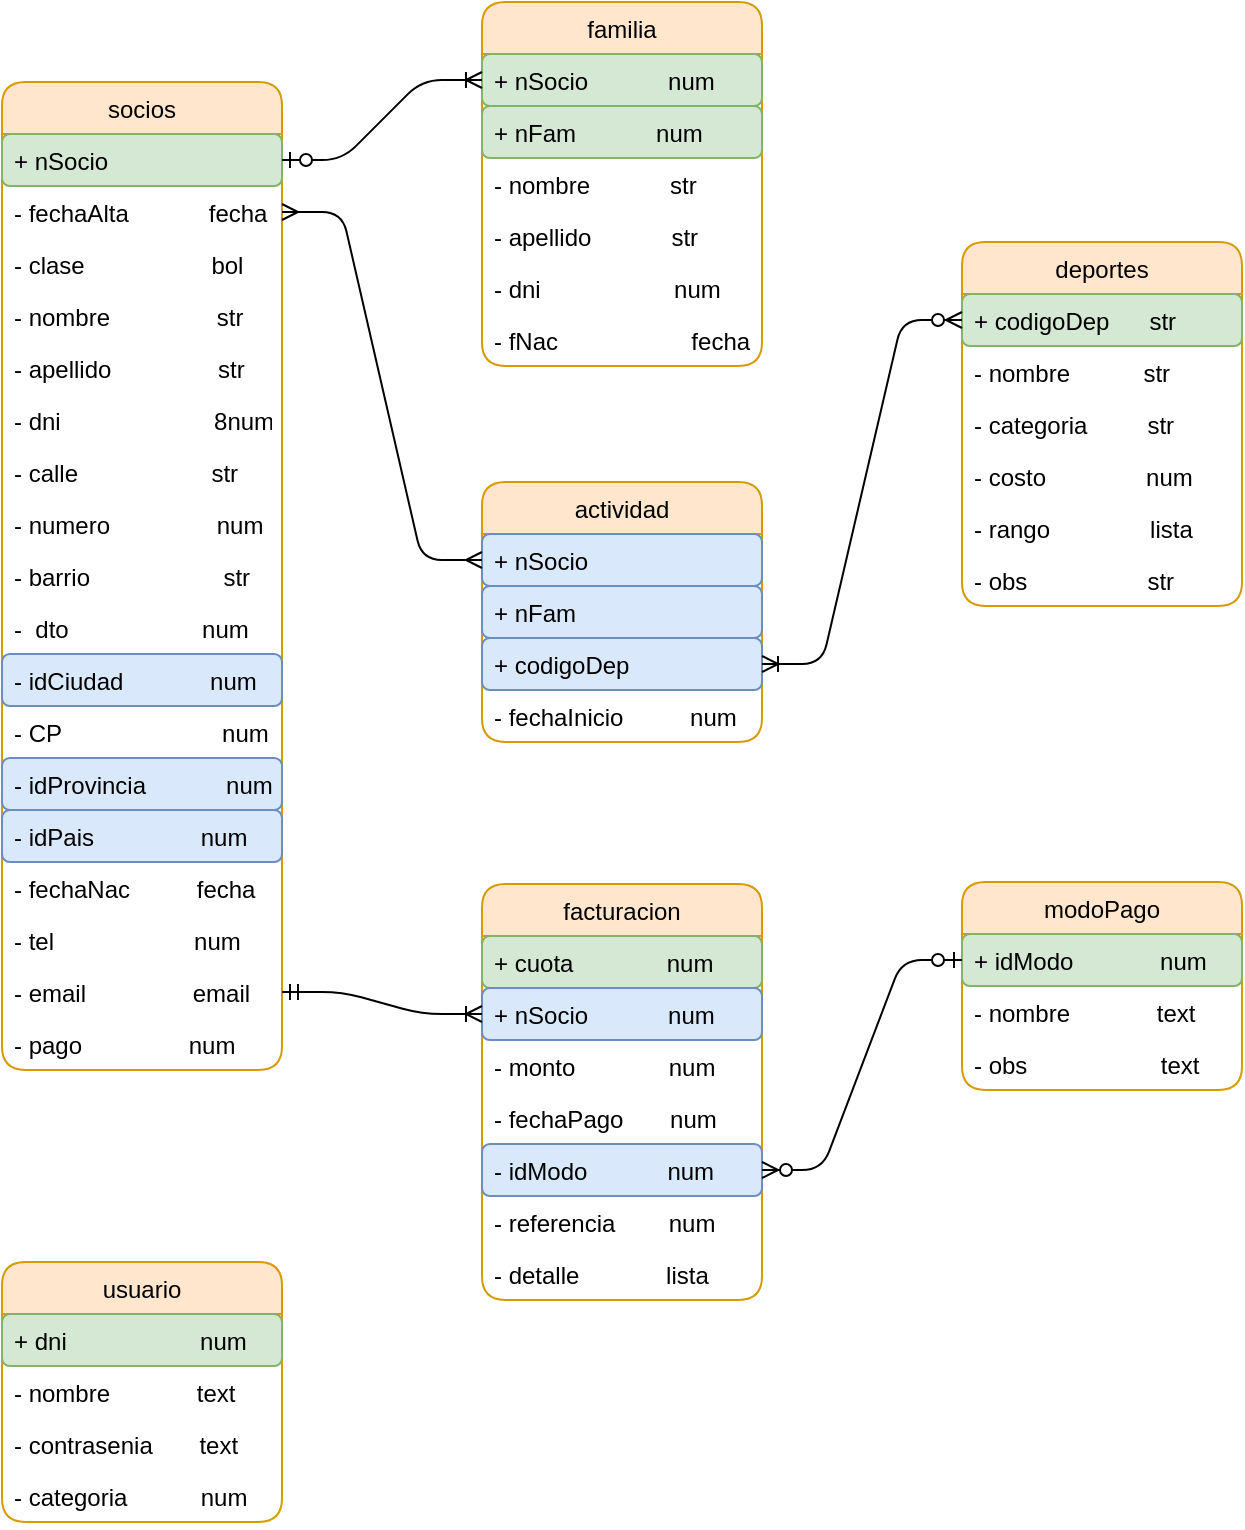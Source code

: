 <mxfile version="20.3.0" type="device"><diagram id="7b1Hf-5LF95ueHn4aInv" name="Página-1"><mxGraphModel dx="1038" dy="649" grid="1" gridSize="10" guides="1" tooltips="1" connect="1" arrows="1" fold="1" page="1" pageScale="1" pageWidth="827" pageHeight="1169" math="0" shadow="0"><root><mxCell id="0"/><mxCell id="1" parent="0"/><mxCell id="pKpTCOJmWq7OsQV2nvjv-1" value="socios" style="swimlane;fontStyle=0;childLayout=stackLayout;horizontal=1;startSize=26;fillColor=#ffe6cc;horizontalStack=0;resizeParent=1;resizeParentMax=0;resizeLast=0;collapsible=1;marginBottom=0;strokeColor=#d79b00;rounded=1;" parent="1" vertex="1"><mxGeometry x="40" y="80" width="140" height="494" as="geometry"/></mxCell><mxCell id="pKpTCOJmWq7OsQV2nvjv-2" value="+ nSocio" style="text;strokeColor=#82b366;fillColor=#d5e8d4;align=left;verticalAlign=top;spacingLeft=4;spacingRight=4;overflow=hidden;rotatable=0;points=[[0,0.5],[1,0.5]];portConstraint=eastwest;rounded=1;" parent="pKpTCOJmWq7OsQV2nvjv-1" vertex="1"><mxGeometry y="26" width="140" height="26" as="geometry"/></mxCell><mxCell id="pKpTCOJmWq7OsQV2nvjv-21" value="- fechaAlta            fecha" style="text;strokeColor=none;fillColor=none;align=left;verticalAlign=top;spacingLeft=4;spacingRight=4;overflow=hidden;rotatable=0;points=[[0,0.5],[1,0.5]];portConstraint=eastwest;rounded=1;" parent="pKpTCOJmWq7OsQV2nvjv-1" vertex="1"><mxGeometry y="52" width="140" height="26" as="geometry"/></mxCell><mxCell id="pKpTCOJmWq7OsQV2nvjv-24" value="- clase                   bol" style="text;strokeColor=none;fillColor=none;align=left;verticalAlign=top;spacingLeft=4;spacingRight=4;overflow=hidden;rotatable=0;points=[[0,0.5],[1,0.5]];portConstraint=eastwest;rounded=1;" parent="pKpTCOJmWq7OsQV2nvjv-1" vertex="1"><mxGeometry y="78" width="140" height="26" as="geometry"/></mxCell><mxCell id="pKpTCOJmWq7OsQV2nvjv-4" value="- nombre                str" style="text;strokeColor=none;fillColor=none;align=left;verticalAlign=top;spacingLeft=4;spacingRight=4;overflow=hidden;rotatable=0;points=[[0,0.5],[1,0.5]];portConstraint=eastwest;rounded=1;" parent="pKpTCOJmWq7OsQV2nvjv-1" vertex="1"><mxGeometry y="104" width="140" height="26" as="geometry"/></mxCell><mxCell id="pKpTCOJmWq7OsQV2nvjv-3" value="- apellido                str" style="text;strokeColor=none;fillColor=none;align=left;verticalAlign=top;spacingLeft=4;spacingRight=4;overflow=hidden;rotatable=0;points=[[0,0.5],[1,0.5]];portConstraint=eastwest;rounded=1;" parent="pKpTCOJmWq7OsQV2nvjv-1" vertex="1"><mxGeometry y="130" width="140" height="26" as="geometry"/></mxCell><mxCell id="pKpTCOJmWq7OsQV2nvjv-11" value="- dni                       8numdddddddddddddddddddddddddddddddddddddddddddddddddddwwwwwwwwwwwwwwwaaaaaaaaaaaaaaaaaaaaaaaaaaaaaaaaaaaaaaaaaaaaaaaaaaaaaaaaaaaaaaaaaaaaaaaaaaaaaaaaaaaa" style="text;strokeColor=none;fillColor=none;align=left;verticalAlign=top;spacingLeft=4;spacingRight=4;overflow=hidden;rotatable=0;points=[[0,0.5],[1,0.5]];portConstraint=eastwest;rounded=1;" parent="pKpTCOJmWq7OsQV2nvjv-1" vertex="1"><mxGeometry y="156" width="140" height="26" as="geometry"/></mxCell><mxCell id="pKpTCOJmWq7OsQV2nvjv-12" value="- calle                    str" style="text;strokeColor=none;fillColor=none;align=left;verticalAlign=top;spacingLeft=4;spacingRight=4;overflow=hidden;rotatable=0;points=[[0,0.5],[1,0.5]];portConstraint=eastwest;rounded=1;" parent="pKpTCOJmWq7OsQV2nvjv-1" vertex="1"><mxGeometry y="182" width="140" height="26" as="geometry"/></mxCell><mxCell id="pKpTCOJmWq7OsQV2nvjv-13" value="- numero                num" style="text;strokeColor=none;fillColor=none;align=left;verticalAlign=top;spacingLeft=4;spacingRight=4;overflow=hidden;rotatable=0;points=[[0,0.5],[1,0.5]];portConstraint=eastwest;rounded=1;" parent="pKpTCOJmWq7OsQV2nvjv-1" vertex="1"><mxGeometry y="208" width="140" height="26" as="geometry"/></mxCell><mxCell id="pKpTCOJmWq7OsQV2nvjv-14" value="- barrio                    str" style="text;strokeColor=none;fillColor=none;align=left;verticalAlign=top;spacingLeft=4;spacingRight=4;overflow=hidden;rotatable=0;points=[[0,0.5],[1,0.5]];portConstraint=eastwest;rounded=1;" parent="pKpTCOJmWq7OsQV2nvjv-1" vertex="1"><mxGeometry y="234" width="140" height="26" as="geometry"/></mxCell><mxCell id="pKpTCOJmWq7OsQV2nvjv-15" value="-  dto                    num" style="text;strokeColor=none;fillColor=none;align=left;verticalAlign=top;spacingLeft=4;spacingRight=4;overflow=hidden;rotatable=0;points=[[0,0.5],[1,0.5]];portConstraint=eastwest;rounded=1;" parent="pKpTCOJmWq7OsQV2nvjv-1" vertex="1"><mxGeometry y="260" width="140" height="26" as="geometry"/></mxCell><mxCell id="pKpTCOJmWq7OsQV2nvjv-16" value="- idCiudad             num" style="text;strokeColor=#6c8ebf;fillColor=#dae8fc;align=left;verticalAlign=top;spacingLeft=4;spacingRight=4;overflow=hidden;rotatable=0;points=[[0,0.5],[1,0.5]];portConstraint=eastwest;rounded=1;" parent="pKpTCOJmWq7OsQV2nvjv-1" vertex="1"><mxGeometry y="286" width="140" height="26" as="geometry"/></mxCell><mxCell id="pKpTCOJmWq7OsQV2nvjv-17" value="- CP                        num" style="text;strokeColor=none;fillColor=none;align=left;verticalAlign=top;spacingLeft=4;spacingRight=4;overflow=hidden;rotatable=0;points=[[0,0.5],[1,0.5]];portConstraint=eastwest;rounded=1;" parent="pKpTCOJmWq7OsQV2nvjv-1" vertex="1"><mxGeometry y="312" width="140" height="26" as="geometry"/></mxCell><mxCell id="pKpTCOJmWq7OsQV2nvjv-18" value="- idProvincia            num" style="text;strokeColor=#6c8ebf;fillColor=#dae8fc;align=left;verticalAlign=top;spacingLeft=4;spacingRight=4;overflow=hidden;rotatable=0;points=[[0,0.5],[1,0.5]];portConstraint=eastwest;rounded=1;" parent="pKpTCOJmWq7OsQV2nvjv-1" vertex="1"><mxGeometry y="338" width="140" height="26" as="geometry"/></mxCell><mxCell id="GrBXAvLDPzChNF5tn6cE-1" value="- idPais                num" style="text;strokeColor=#6c8ebf;fillColor=#dae8fc;align=left;verticalAlign=top;spacingLeft=4;spacingRight=4;overflow=hidden;rotatable=0;points=[[0,0.5],[1,0.5]];portConstraint=eastwest;rounded=1;" parent="pKpTCOJmWq7OsQV2nvjv-1" vertex="1"><mxGeometry y="364" width="140" height="26" as="geometry"/></mxCell><mxCell id="pKpTCOJmWq7OsQV2nvjv-20" value="- fechaNac          fecha" style="text;strokeColor=none;fillColor=none;align=left;verticalAlign=top;spacingLeft=4;spacingRight=4;overflow=hidden;rotatable=0;points=[[0,0.5],[1,0.5]];portConstraint=eastwest;rounded=1;" parent="pKpTCOJmWq7OsQV2nvjv-1" vertex="1"><mxGeometry y="390" width="140" height="26" as="geometry"/></mxCell><mxCell id="pKpTCOJmWq7OsQV2nvjv-22" value="- tel                     num" style="text;strokeColor=none;fillColor=none;align=left;verticalAlign=top;spacingLeft=4;spacingRight=4;overflow=hidden;rotatable=0;points=[[0,0.5],[1,0.5]];portConstraint=eastwest;rounded=1;" parent="pKpTCOJmWq7OsQV2nvjv-1" vertex="1"><mxGeometry y="416" width="140" height="26" as="geometry"/></mxCell><mxCell id="pKpTCOJmWq7OsQV2nvjv-23" value="- email                email" style="text;strokeColor=none;fillColor=none;align=left;verticalAlign=top;spacingLeft=4;spacingRight=4;overflow=hidden;rotatable=0;points=[[0,0.5],[1,0.5]];portConstraint=eastwest;rounded=1;" parent="pKpTCOJmWq7OsQV2nvjv-1" vertex="1"><mxGeometry y="442" width="140" height="26" as="geometry"/></mxCell><mxCell id="GrBXAvLDPzChNF5tn6cE-2" value="- pago                num" style="text;strokeColor=none;fillColor=none;align=left;verticalAlign=top;spacingLeft=4;spacingRight=4;overflow=hidden;rotatable=0;points=[[0,0.5],[1,0.5]];portConstraint=eastwest;rounded=1;" parent="pKpTCOJmWq7OsQV2nvjv-1" vertex="1"><mxGeometry y="468" width="140" height="26" as="geometry"/></mxCell><mxCell id="GrBXAvLDPzChNF5tn6cE-3" value="deportes" style="swimlane;fontStyle=0;childLayout=stackLayout;horizontal=1;startSize=26;fillColor=#ffe6cc;horizontalStack=0;resizeParent=1;resizeParentMax=0;resizeLast=0;collapsible=1;marginBottom=0;strokeColor=#d79b00;rounded=1;" parent="1" vertex="1"><mxGeometry x="520" y="160" width="140" height="182" as="geometry"/></mxCell><mxCell id="GrBXAvLDPzChNF5tn6cE-4" value="+ codigoDep      str" style="text;strokeColor=#82b366;fillColor=#d5e8d4;align=left;verticalAlign=top;spacingLeft=4;spacingRight=4;overflow=hidden;rotatable=0;points=[[0,0.5],[1,0.5]];portConstraint=eastwest;rounded=1;" parent="GrBXAvLDPzChNF5tn6cE-3" vertex="1"><mxGeometry y="26" width="140" height="26" as="geometry"/></mxCell><mxCell id="GrBXAvLDPzChNF5tn6cE-5" value="- nombre           str" style="text;align=left;verticalAlign=top;spacingLeft=4;spacingRight=4;overflow=hidden;rotatable=0;points=[[0,0.5],[1,0.5]];portConstraint=eastwest;rounded=1;" parent="GrBXAvLDPzChNF5tn6cE-3" vertex="1"><mxGeometry y="52" width="140" height="26" as="geometry"/></mxCell><mxCell id="GrBXAvLDPzChNF5tn6cE-6" value="- categoria         str" style="text;strokeColor=none;fillColor=none;align=left;verticalAlign=top;spacingLeft=4;spacingRight=4;overflow=hidden;rotatable=0;points=[[0,0.5],[1,0.5]];portConstraint=eastwest;rounded=1;" parent="GrBXAvLDPzChNF5tn6cE-3" vertex="1"><mxGeometry y="78" width="140" height="26" as="geometry"/></mxCell><mxCell id="GrBXAvLDPzChNF5tn6cE-7" value="- costo               num" style="text;strokeColor=none;fillColor=none;align=left;verticalAlign=top;spacingLeft=4;spacingRight=4;overflow=hidden;rotatable=0;points=[[0,0.5],[1,0.5]];portConstraint=eastwest;rounded=1;" parent="GrBXAvLDPzChNF5tn6cE-3" vertex="1"><mxGeometry y="104" width="140" height="26" as="geometry"/></mxCell><mxCell id="GrBXAvLDPzChNF5tn6cE-8" value="- rango               lista" style="text;strokeColor=none;fillColor=none;align=left;verticalAlign=top;spacingLeft=4;spacingRight=4;overflow=hidden;rotatable=0;points=[[0,0.5],[1,0.5]];portConstraint=eastwest;rounded=1;" parent="GrBXAvLDPzChNF5tn6cE-3" vertex="1"><mxGeometry y="130" width="140" height="26" as="geometry"/></mxCell><mxCell id="GrBXAvLDPzChNF5tn6cE-9" value="- obs                  str" style="text;strokeColor=none;fillColor=none;align=left;verticalAlign=top;spacingLeft=4;spacingRight=4;overflow=hidden;rotatable=0;points=[[0,0.5],[1,0.5]];portConstraint=eastwest;rounded=1;" parent="GrBXAvLDPzChNF5tn6cE-3" vertex="1"><mxGeometry y="156" width="140" height="26" as="geometry"/></mxCell><mxCell id="GrBXAvLDPzChNF5tn6cE-12" value="actividad" style="swimlane;fontStyle=0;childLayout=stackLayout;horizontal=1;startSize=26;fillColor=#ffe6cc;horizontalStack=0;resizeParent=1;resizeParentMax=0;resizeLast=0;collapsible=1;marginBottom=0;strokeColor=#d79b00;rounded=1;" parent="1" vertex="1"><mxGeometry x="280" y="280" width="140" height="130" as="geometry"/></mxCell><mxCell id="GrBXAvLDPzChNF5tn6cE-13" value="+ nSocio" style="text;strokeColor=#6c8ebf;fillColor=#dae8fc;align=left;verticalAlign=top;spacingLeft=4;spacingRight=4;overflow=hidden;rotatable=0;points=[[0,0.5],[1,0.5]];portConstraint=eastwest;rounded=1;" parent="GrBXAvLDPzChNF5tn6cE-12" vertex="1"><mxGeometry y="26" width="140" height="26" as="geometry"/></mxCell><mxCell id="GrBXAvLDPzChNF5tn6cE-14" value="+ nFam" style="text;strokeColor=#6c8ebf;fillColor=#dae8fc;align=left;verticalAlign=top;spacingLeft=4;spacingRight=4;overflow=hidden;rotatable=0;points=[[0,0.5],[1,0.5]];portConstraint=eastwest;rounded=1;" parent="GrBXAvLDPzChNF5tn6cE-12" vertex="1"><mxGeometry y="52" width="140" height="26" as="geometry"/></mxCell><mxCell id="GrBXAvLDPzChNF5tn6cE-15" value="+ codigoDep" style="text;strokeColor=#6c8ebf;fillColor=#dae8fc;align=left;verticalAlign=top;spacingLeft=4;spacingRight=4;overflow=hidden;rotatable=0;points=[[0,0.5],[1,0.5]];portConstraint=eastwest;rounded=1;" parent="GrBXAvLDPzChNF5tn6cE-12" vertex="1"><mxGeometry y="78" width="140" height="26" as="geometry"/></mxCell><mxCell id="GrBXAvLDPzChNF5tn6cE-16" value="- fechaInicio          num" style="text;strokeColor=none;fillColor=none;align=left;verticalAlign=top;spacingLeft=4;spacingRight=4;overflow=hidden;rotatable=0;points=[[0,0.5],[1,0.5]];portConstraint=eastwest;rounded=1;" parent="GrBXAvLDPzChNF5tn6cE-12" vertex="1"><mxGeometry y="104" width="140" height="26" as="geometry"/></mxCell><mxCell id="pKpTCOJmWq7OsQV2nvjv-5" value="familia" style="swimlane;fontStyle=0;childLayout=stackLayout;horizontal=1;startSize=26;fillColor=#ffe6cc;horizontalStack=0;resizeParent=1;resizeParentMax=0;resizeLast=0;collapsible=1;marginBottom=0;strokeColor=#d79b00;rounded=1;" parent="1" vertex="1"><mxGeometry x="280" y="40" width="140" height="182" as="geometry"/></mxCell><mxCell id="pKpTCOJmWq7OsQV2nvjv-6" value="+ nSocio            num" style="text;strokeColor=#82b366;fillColor=#d5e8d4;align=left;verticalAlign=top;spacingLeft=4;spacingRight=4;overflow=hidden;rotatable=0;points=[[0,0.5],[1,0.5]];portConstraint=eastwest;rounded=1;" parent="pKpTCOJmWq7OsQV2nvjv-5" vertex="1"><mxGeometry y="26" width="140" height="26" as="geometry"/></mxCell><mxCell id="pKpTCOJmWq7OsQV2nvjv-7" value="+ nFam            num" style="text;strokeColor=#82b366;fillColor=#d5e8d4;align=left;verticalAlign=top;spacingLeft=4;spacingRight=4;overflow=hidden;rotatable=0;points=[[0,0.5],[1,0.5]];portConstraint=eastwest;rounded=1;" parent="pKpTCOJmWq7OsQV2nvjv-5" vertex="1"><mxGeometry y="52" width="140" height="26" as="geometry"/></mxCell><mxCell id="pKpTCOJmWq7OsQV2nvjv-8" value="- nombre            str" style="text;strokeColor=none;fillColor=none;align=left;verticalAlign=top;spacingLeft=4;spacingRight=4;overflow=hidden;rotatable=0;points=[[0,0.5],[1,0.5]];portConstraint=eastwest;rounded=1;" parent="pKpTCOJmWq7OsQV2nvjv-5" vertex="1"><mxGeometry y="78" width="140" height="26" as="geometry"/></mxCell><mxCell id="pKpTCOJmWq7OsQV2nvjv-25" value="- apellido            str" style="text;strokeColor=none;fillColor=none;align=left;verticalAlign=top;spacingLeft=4;spacingRight=4;overflow=hidden;rotatable=0;points=[[0,0.5],[1,0.5]];portConstraint=eastwest;rounded=1;" parent="pKpTCOJmWq7OsQV2nvjv-5" vertex="1"><mxGeometry y="104" width="140" height="26" as="geometry"/></mxCell><mxCell id="pKpTCOJmWq7OsQV2nvjv-26" value="- dni                    num" style="text;strokeColor=none;fillColor=none;align=left;verticalAlign=top;spacingLeft=4;spacingRight=4;overflow=hidden;rotatable=0;points=[[0,0.5],[1,0.5]];portConstraint=eastwest;rounded=1;" parent="pKpTCOJmWq7OsQV2nvjv-5" vertex="1"><mxGeometry y="130" width="140" height="26" as="geometry"/></mxCell><mxCell id="pKpTCOJmWq7OsQV2nvjv-27" value="- fNac                    fecha" style="text;strokeColor=none;fillColor=none;align=left;verticalAlign=top;spacingLeft=4;spacingRight=4;overflow=hidden;rotatable=0;points=[[0,0.5],[1,0.5]];portConstraint=eastwest;rounded=1;" parent="pKpTCOJmWq7OsQV2nvjv-5" vertex="1"><mxGeometry y="156" width="140" height="26" as="geometry"/></mxCell><mxCell id="GrBXAvLDPzChNF5tn6cE-17" value="" style="edgeStyle=entityRelationEdgeStyle;fontSize=12;html=1;endArrow=ERoneToMany;startArrow=ERzeroToMany;rounded=1;exitX=0;exitY=0.5;exitDx=0;exitDy=0;" parent="1" source="GrBXAvLDPzChNF5tn6cE-4" target="GrBXAvLDPzChNF5tn6cE-15" edge="1"><mxGeometry width="100" height="100" relative="1" as="geometry"><mxPoint x="540" y="660" as="sourcePoint"/><mxPoint x="640" y="560" as="targetPoint"/></mxGeometry></mxCell><mxCell id="GrBXAvLDPzChNF5tn6cE-18" value="" style="edgeStyle=entityRelationEdgeStyle;fontSize=12;html=1;endArrow=ERmany;startArrow=ERmany;rounded=1;entryX=1;entryY=0.5;entryDx=0;entryDy=0;exitX=0;exitY=0.5;exitDx=0;exitDy=0;" parent="1" source="GrBXAvLDPzChNF5tn6cE-13" target="pKpTCOJmWq7OsQV2nvjv-21" edge="1"><mxGeometry width="100" height="100" relative="1" as="geometry"><mxPoint x="260" y="320" as="sourcePoint"/><mxPoint x="360" y="220" as="targetPoint"/></mxGeometry></mxCell><mxCell id="GrBXAvLDPzChNF5tn6cE-19" value="" style="edgeStyle=entityRelationEdgeStyle;fontSize=12;html=1;endArrow=ERoneToMany;startArrow=ERzeroToOne;rounded=1;entryX=0;entryY=0.5;entryDx=0;entryDy=0;exitX=1;exitY=0.5;exitDx=0;exitDy=0;" parent="1" source="pKpTCOJmWq7OsQV2nvjv-2" target="pKpTCOJmWq7OsQV2nvjv-6" edge="1"><mxGeometry width="100" height="100" relative="1" as="geometry"><mxPoint x="220" y="100" as="sourcePoint"/><mxPoint x="70" y="630" as="targetPoint"/></mxGeometry></mxCell><mxCell id="GrBXAvLDPzChNF5tn6cE-20" value="facturacion" style="swimlane;fontStyle=0;childLayout=stackLayout;horizontal=1;startSize=26;fillColor=#ffe6cc;horizontalStack=0;resizeParent=1;resizeParentMax=0;resizeLast=0;collapsible=1;marginBottom=0;strokeColor=#d79b00;rounded=1;" parent="1" vertex="1"><mxGeometry x="280" y="481" width="140" height="208" as="geometry"/></mxCell><mxCell id="GrBXAvLDPzChNF5tn6cE-21" value="+ cuota              num" style="text;strokeColor=#82b366;fillColor=#d5e8d4;align=left;verticalAlign=top;spacingLeft=4;spacingRight=4;overflow=hidden;rotatable=0;points=[[0,0.5],[1,0.5]];portConstraint=eastwest;rounded=1;" parent="GrBXAvLDPzChNF5tn6cE-20" vertex="1"><mxGeometry y="26" width="140" height="26" as="geometry"/></mxCell><mxCell id="GrBXAvLDPzChNF5tn6cE-22" value="+ nSocio            num" style="text;strokeColor=#6c8ebf;fillColor=#dae8fc;align=left;verticalAlign=top;spacingLeft=4;spacingRight=4;overflow=hidden;rotatable=0;points=[[0,0.5],[1,0.5]];portConstraint=eastwest;rounded=1;" parent="GrBXAvLDPzChNF5tn6cE-20" vertex="1"><mxGeometry y="52" width="140" height="26" as="geometry"/></mxCell><mxCell id="GrBXAvLDPzChNF5tn6cE-23" value="- monto              num" style="text;strokeColor=none;fillColor=none;align=left;verticalAlign=top;spacingLeft=4;spacingRight=4;overflow=hidden;rotatable=0;points=[[0,0.5],[1,0.5]];portConstraint=eastwest;rounded=1;" parent="GrBXAvLDPzChNF5tn6cE-20" vertex="1"><mxGeometry y="78" width="140" height="26" as="geometry"/></mxCell><mxCell id="GrBXAvLDPzChNF5tn6cE-24" value="- fechaPago       num" style="text;strokeColor=none;fillColor=none;align=left;verticalAlign=top;spacingLeft=4;spacingRight=4;overflow=hidden;rotatable=0;points=[[0,0.5],[1,0.5]];portConstraint=eastwest;rounded=1;" parent="GrBXAvLDPzChNF5tn6cE-20" vertex="1"><mxGeometry y="104" width="140" height="26" as="geometry"/></mxCell><mxCell id="GrBXAvLDPzChNF5tn6cE-25" value="- idModo            num" style="text;strokeColor=#6c8ebf;fillColor=#dae8fc;align=left;verticalAlign=top;spacingLeft=4;spacingRight=4;overflow=hidden;rotatable=0;points=[[0,0.5],[1,0.5]];portConstraint=eastwest;rounded=1;" parent="GrBXAvLDPzChNF5tn6cE-20" vertex="1"><mxGeometry y="130" width="140" height="26" as="geometry"/></mxCell><mxCell id="GrBXAvLDPzChNF5tn6cE-26" value="- referencia        num" style="text;strokeColor=none;fillColor=none;align=left;verticalAlign=top;spacingLeft=4;spacingRight=4;overflow=hidden;rotatable=0;points=[[0,0.5],[1,0.5]];portConstraint=eastwest;rounded=1;" parent="GrBXAvLDPzChNF5tn6cE-20" vertex="1"><mxGeometry y="156" width="140" height="26" as="geometry"/></mxCell><mxCell id="GrBXAvLDPzChNF5tn6cE-27" value="- detalle             lista" style="text;strokeColor=none;fillColor=none;align=left;verticalAlign=top;spacingLeft=4;spacingRight=4;overflow=hidden;rotatable=0;points=[[0,0.5],[1,0.5]];portConstraint=eastwest;rounded=1;" parent="GrBXAvLDPzChNF5tn6cE-20" vertex="1"><mxGeometry y="182" width="140" height="26" as="geometry"/></mxCell><mxCell id="GrBXAvLDPzChNF5tn6cE-29" value="" style="edgeStyle=entityRelationEdgeStyle;fontSize=12;html=1;endArrow=ERoneToMany;startArrow=ERmandOne;rounded=1;exitX=1;exitY=0.5;exitDx=0;exitDy=0;entryX=0;entryY=0.5;entryDx=0;entryDy=0;" parent="1" source="pKpTCOJmWq7OsQV2nvjv-23" target="GrBXAvLDPzChNF5tn6cE-22" edge="1"><mxGeometry width="100" height="100" relative="1" as="geometry"><mxPoint x="380" y="480" as="sourcePoint"/><mxPoint x="300" y="640" as="targetPoint"/></mxGeometry></mxCell><mxCell id="GrBXAvLDPzChNF5tn6cE-30" value="modoPago" style="swimlane;fontStyle=0;childLayout=stackLayout;horizontal=1;startSize=26;fillColor=#ffe6cc;horizontalStack=0;resizeParent=1;resizeParentMax=0;resizeLast=0;collapsible=1;marginBottom=0;strokeColor=#d79b00;rounded=1;" parent="1" vertex="1"><mxGeometry x="520" y="480" width="140" height="104" as="geometry"/></mxCell><mxCell id="GrBXAvLDPzChNF5tn6cE-31" value="+ idModo             num" style="text;strokeColor=#82b366;fillColor=#d5e8d4;align=left;verticalAlign=top;spacingLeft=4;spacingRight=4;overflow=hidden;rotatable=0;points=[[0,0.5],[1,0.5]];portConstraint=eastwest;rounded=1;" parent="GrBXAvLDPzChNF5tn6cE-30" vertex="1"><mxGeometry y="26" width="140" height="26" as="geometry"/></mxCell><mxCell id="GrBXAvLDPzChNF5tn6cE-32" value="- nombre             text" style="text;strokeColor=none;fillColor=none;align=left;verticalAlign=top;spacingLeft=4;spacingRight=4;overflow=hidden;rotatable=0;points=[[0,0.5],[1,0.5]];portConstraint=eastwest;rounded=1;" parent="GrBXAvLDPzChNF5tn6cE-30" vertex="1"><mxGeometry y="52" width="140" height="26" as="geometry"/></mxCell><mxCell id="GrBXAvLDPzChNF5tn6cE-33" value="- obs                    text" style="text;strokeColor=none;fillColor=none;align=left;verticalAlign=top;spacingLeft=4;spacingRight=4;overflow=hidden;rotatable=0;points=[[0,0.5],[1,0.5]];portConstraint=eastwest;rounded=1;" parent="GrBXAvLDPzChNF5tn6cE-30" vertex="1"><mxGeometry y="78" width="140" height="26" as="geometry"/></mxCell><mxCell id="GrBXAvLDPzChNF5tn6cE-34" value="" style="edgeStyle=entityRelationEdgeStyle;fontSize=12;html=1;endArrow=ERzeroToMany;startArrow=ERzeroToOne;rounded=1;exitX=0;exitY=0.5;exitDx=0;exitDy=0;entryX=1;entryY=0.5;entryDx=0;entryDy=0;" parent="1" source="GrBXAvLDPzChNF5tn6cE-31" target="GrBXAvLDPzChNF5tn6cE-25" edge="1"><mxGeometry width="100" height="100" relative="1" as="geometry"><mxPoint x="480" y="530" as="sourcePoint"/><mxPoint x="420" y="630" as="targetPoint"/></mxGeometry></mxCell><mxCell id="dLwWwqz7eH2rzpie1t7Q-3" value="usuario" style="swimlane;fontStyle=0;childLayout=stackLayout;horizontal=1;startSize=26;fillColor=#ffe6cc;horizontalStack=0;resizeParent=1;resizeParentMax=0;resizeLast=0;collapsible=1;marginBottom=0;strokeColor=#d79b00;rounded=1;" vertex="1" parent="1"><mxGeometry x="40" y="670" width="140" height="130" as="geometry"/></mxCell><mxCell id="dLwWwqz7eH2rzpie1t7Q-4" value="+ dni                    num" style="text;strokeColor=#82b366;fillColor=#d5e8d4;align=left;verticalAlign=top;spacingLeft=4;spacingRight=4;overflow=hidden;rotatable=0;points=[[0,0.5],[1,0.5]];portConstraint=eastwest;rounded=1;" vertex="1" parent="dLwWwqz7eH2rzpie1t7Q-3"><mxGeometry y="26" width="140" height="26" as="geometry"/></mxCell><mxCell id="dLwWwqz7eH2rzpie1t7Q-5" value="- nombre             text" style="text;strokeColor=none;fillColor=none;align=left;verticalAlign=top;spacingLeft=4;spacingRight=4;overflow=hidden;rotatable=0;points=[[0,0.5],[1,0.5]];portConstraint=eastwest;rounded=1;" vertex="1" parent="dLwWwqz7eH2rzpie1t7Q-3"><mxGeometry y="52" width="140" height="26" as="geometry"/></mxCell><mxCell id="dLwWwqz7eH2rzpie1t7Q-6" value="- contrasenia       text" style="text;strokeColor=none;fillColor=none;align=left;verticalAlign=top;spacingLeft=4;spacingRight=4;overflow=hidden;rotatable=0;points=[[0,0.5],[1,0.5]];portConstraint=eastwest;rounded=1;" vertex="1" parent="dLwWwqz7eH2rzpie1t7Q-3"><mxGeometry y="78" width="140" height="26" as="geometry"/></mxCell><mxCell id="dLwWwqz7eH2rzpie1t7Q-7" value="- categoria           num" style="text;strokeColor=none;fillColor=none;align=left;verticalAlign=top;spacingLeft=4;spacingRight=4;overflow=hidden;rotatable=0;points=[[0,0.5],[1,0.5]];portConstraint=eastwest;rounded=1;" vertex="1" parent="dLwWwqz7eH2rzpie1t7Q-3"><mxGeometry y="104" width="140" height="26" as="geometry"/></mxCell></root></mxGraphModel></diagram></mxfile>